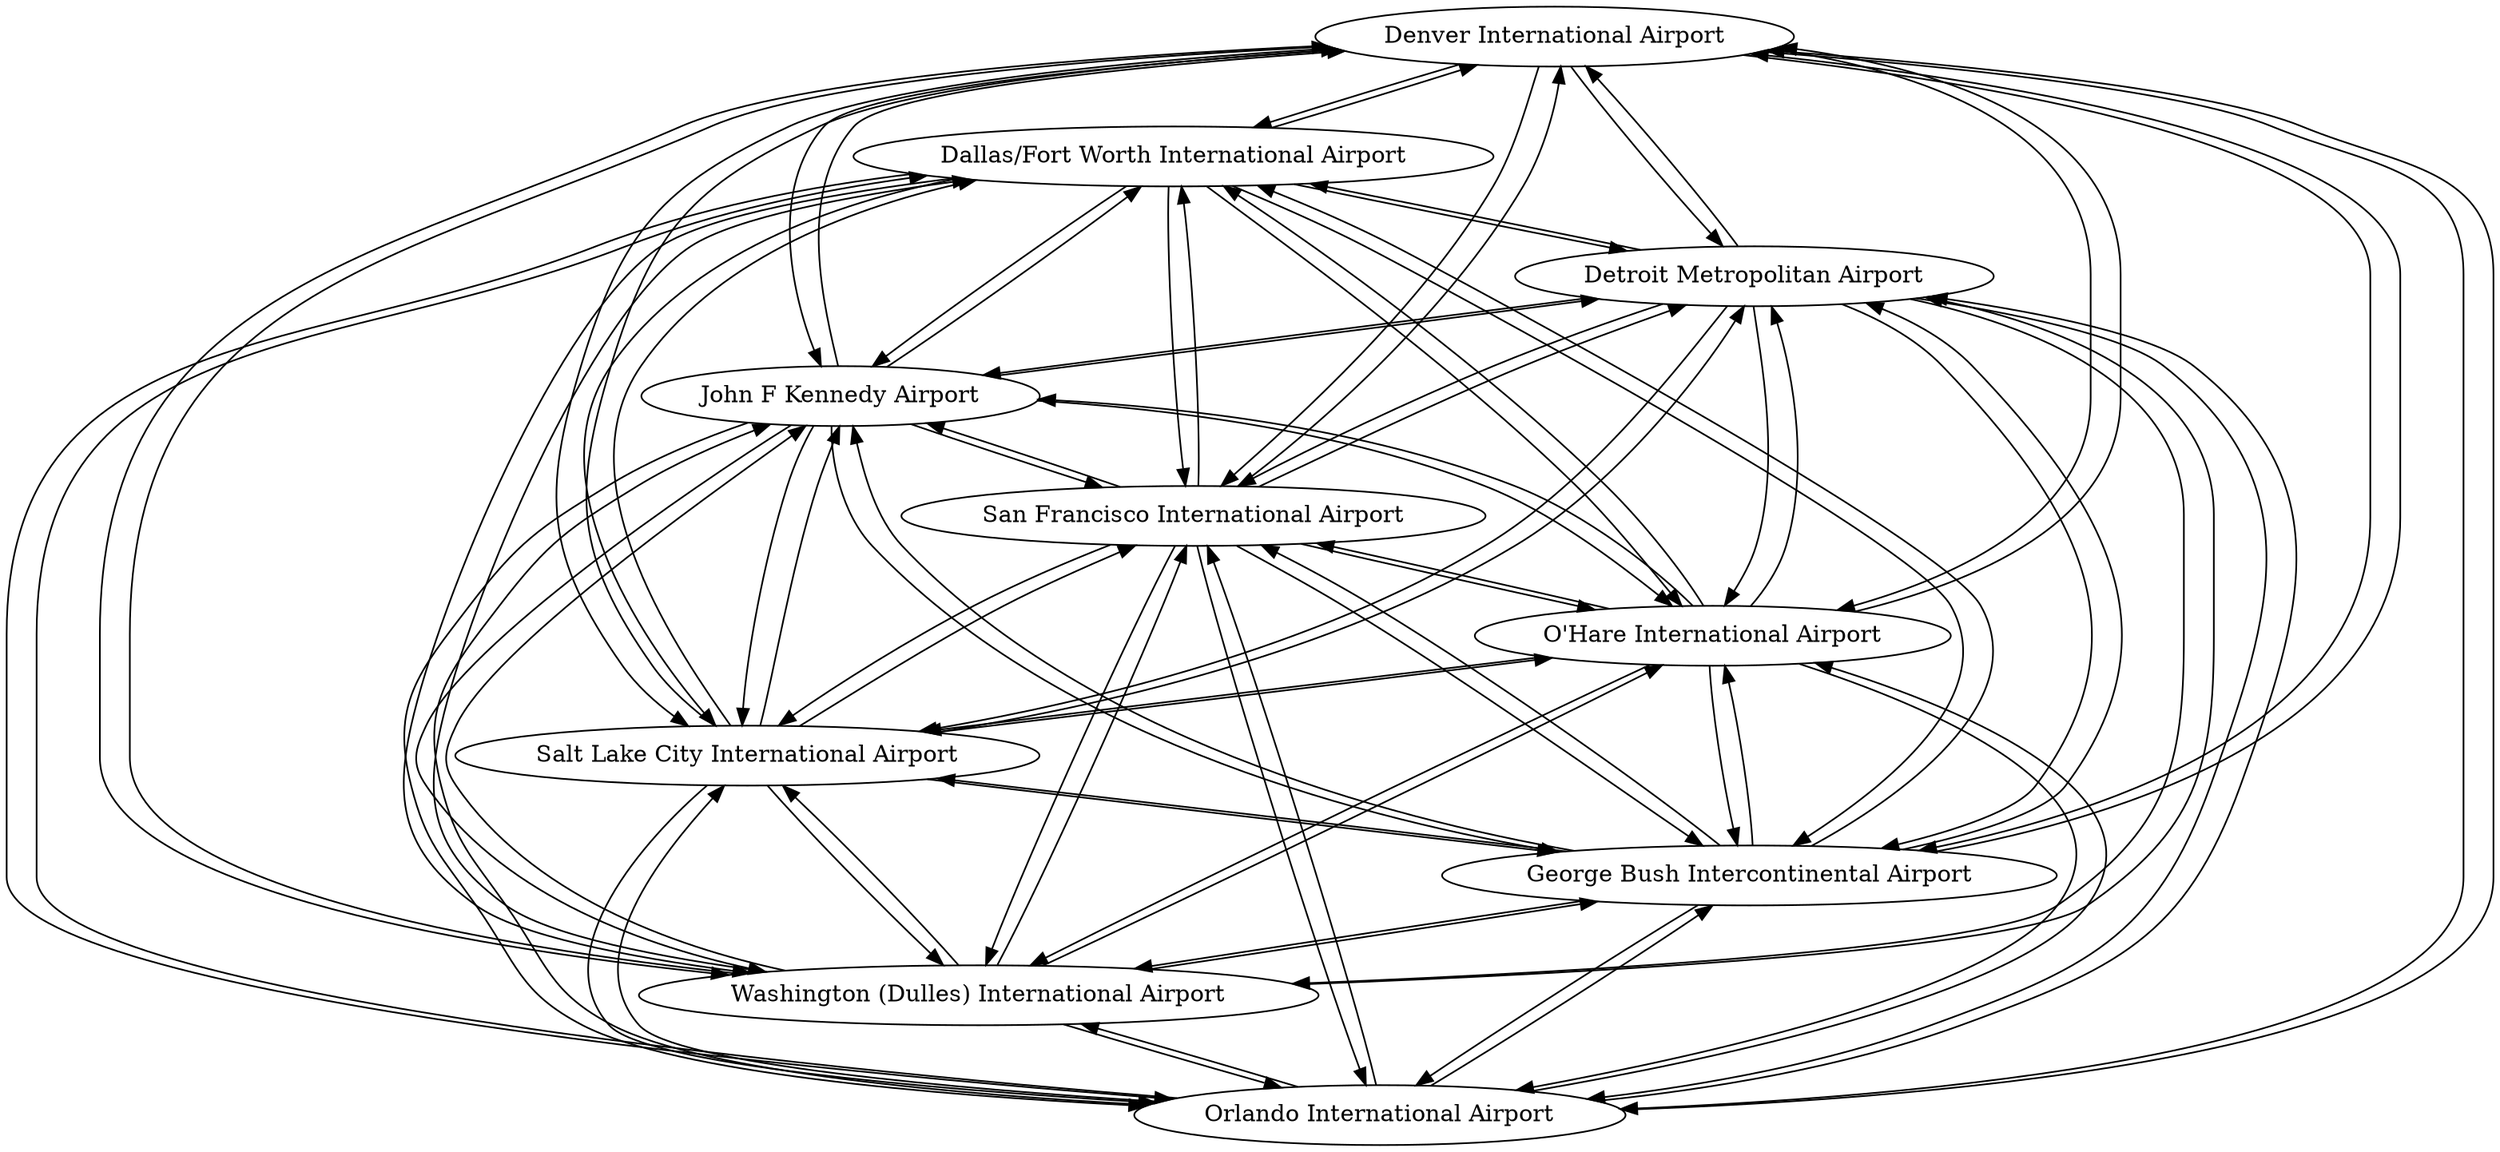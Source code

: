 digraph flightData {
    DEN [label="Denver International Airport",pos="39.849312,104.673828"];
    DFW [label="Dallas/Fort Worth International Airport",pos="32.7079,96.9209"];
    MCO [label="Orlando International Airport",pos="28.4240,81.3099"];
    IAD [label="Washington (Dulles) International Airport",pos="38.9531,77.4565"];
    IAH [label="George Bush Intercontinental Airport",pos="29.9902,95.3368"];
    SLC [label="Salt Lake City International Airport",pos="40.7608,111.8910"];
    ORD [label="O'Hare International Airport",pos="41.9803,87.9090"];
    SFO [label="San Francisco International Airport",pos="37.6213,122.3790"];
    JFK [label="John F Kennedy Airport",pos="40.6446,73.7858"];
    DTW [label="Detroit Metropolitan Airport",pos="42.2162,83.3554"];
    DEN -> DFW [weight=1032];
    DEN -> MCO [weight=2489];
    DEN -> IAD [weight=2337];
    DEN -> IAH [weight=1387];
    DEN -> SLC [weight=629];
    DEN -> ORD [weight=1430];
    DEN -> SFO [weight=1556];
    DEN -> JFK [weight=2616];
    DEN -> DTW [weight=1807];
    DFW -> DEN [weight=1032];
    DFW -> MCO [weight=1585];
    DFW -> IAD [weight=1886];
    DFW -> IAH [weight=361];
    DFW -> SLC [weight=1591];
    DFW -> ORD [weight=1290];
    DFW -> SFO [weight=2357];
    DFW -> JFK [weight=2239];
    DFW -> DTW [weight=1587];
    MCO -> DEN [weight=2489];
    MCO -> DFW [weight=1585];
    MCO -> IAD [weight=1219];
    MCO -> IAH [weight=1375];
    MCO -> SLC [weight=3107];
    MCO -> ORD [weight=1617];
    MCO -> SFO [weight=3936];
    MCO -> JFK [weight=1519];
    MCO -> DTW [weight=1540];
    IAD -> DEN [weight=2337];
    IAD -> DFW [weight=1886];
    IAD -> MCO [weight=1219];
    IAD -> IAH [weight=1915];
    IAD -> SLC [weight=2942];
    IAD -> ORD [weight=947];
    IAD -> SFO [weight=3893];
    IAD -> JFK [weight=367];
    IAD -> DTW [weight=617];
    IAH -> DEN [weight=1387];
    IAH -> DFW [weight=361];
    IAH -> MCO [weight=1375];
    IAH -> IAD [weight=1915];
    IAH -> SLC [weight=1923];
    IAH -> ORD [weight=1489];
    IAH -> SFO [weight=2632];
    IAH -> JFK [weight=2280];
    IAH -> DTW [weight=1730];
    SLC -> DEN [weight=629];
    SLC -> DFW [weight=1591];
    SLC -> MCO [weight=3107];
    SLC -> IAD [weight=2942];
    SLC -> IAH [weight=1923];
    SLC -> ORD [weight=2011];
    SLC -> SFO [weight=964];
    SLC -> JFK [weight=3202];
    SLC -> DTW [weight=2384];
    ORD -> DEN [weight=1430];
    ORD -> DFW [weight=1290];
    ORD -> MCO [weight=1617];
    ORD -> IAD [weight=947];
    ORD -> IAH [weight=947];
    ORD -> SLC [weight=2011];
    ORD -> SFO [weight=2971];
    ORD -> JFK [weight=1191];
    ORD -> DTW [weight=377];
    SFO -> DEN [weight=1556];
    SFO -> DFW [weight=2357];
    SFO -> MCO [weight=3936];
    SFO -> IAD [weight=3893];
    SFO -> IAH [weight=2632];
    SFO -> SLC [weight=964];
    SFO -> ORD [weight=2971];
    SFO -> JFK [weight=4162];
    SFO -> DTW [weight=3345];
    JFK -> DEN [weight=2616];
    JFK -> DFW [weight=2239];
    JFK -> MCO [weight=1519];
    JFK -> IAD [weight=367];
    JFK -> IAH [weight=2280];
    JFK -> SLC [weight=3202];
    JFK -> ORD [weight=1191];
    JFK -> SFO [weight=4162];
    JFK -> DTW [weight=819];
    DTW -> DEN [weight=1807];
    DTW -> DFW [weight=1587];
    DTW -> MCO [weight=1540];
    DTW -> IAD [weight=617];
    DTW -> IAH [weight=1730];
    DTW -> SLC [weight=2384];
    DTW -> ORD [weight=377];
    DTW -> SFO [weight=3345];
    DTW -> JFK [weight=819];
}